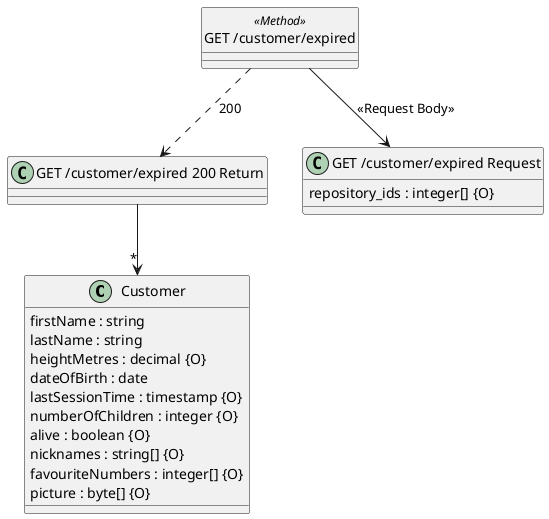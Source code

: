 @startuml

class "Customer" {
  firstName : string
  lastName : string
  heightMetres : decimal {O}
  dateOfBirth : date
  lastSessionTime : timestamp {O}
  numberOfChildren : integer {O}
  alive : boolean {O}
  nicknames : string[] {O}
  favouriteNumbers : integer[] {O}
  picture : byte[] {O}
}
hide <<Method>> circle

class "GET /customer/expired" <<Method>> {
}

class "GET /customer/expired 200 Return" {
}

"GET /customer/expired 200 Return" --> "*" "Customer"

"GET /customer/expired" ..> "GET /customer/expired 200 Return": 200

class "GET /customer/expired Request" {
  repository_ids : integer[] {O}
}

"GET /customer/expired" --> "GET /customer/expired Request" : "<<Request Body>>"

@enduml